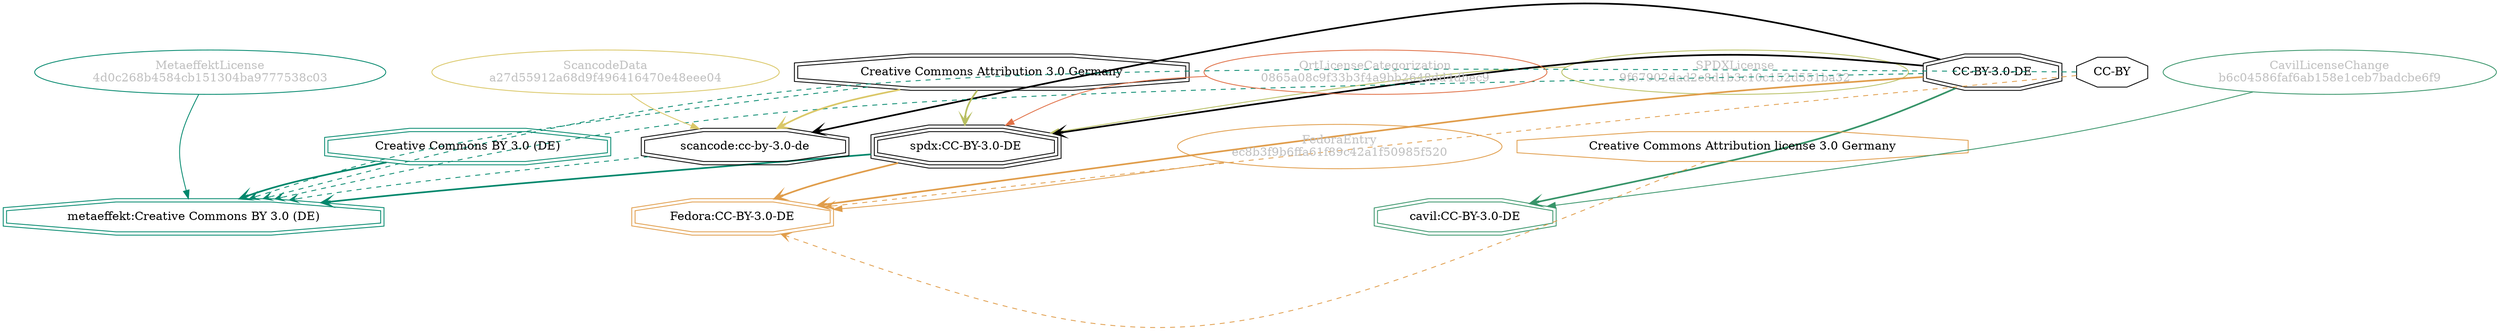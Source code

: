 strict digraph {
    node [shape=box];
    graph [splines=curved];
    812 [label="SPDXLicense\n9f67902dad2c8d1b3c10c152d551ba32"
        ,fontcolor=gray
        ,color="#b8bf62"
        ,fillcolor="beige;1"
        ,shape=ellipse];
    813 [label="spdx:CC-BY-3.0-DE"
        ,shape=tripleoctagon];
    814 [label="CC-BY-3.0-DE"
        ,shape=doubleoctagon];
    815 [label="Creative Commons Attribution 3.0 Germany"
        ,shape=doubleoctagon];
    6060 [label="CC-BY"
         ,shape=octagon];
    6075 [label="FedoraEntry\nec8b3f9b6ffa61f89c42a1f50985f520"
         ,fontcolor=gray
         ,color="#e09d4b"
         ,fillcolor="beige;1"
         ,shape=ellipse];
    6076 [label="Fedora:CC-BY-3.0-DE"
         ,color="#e09d4b"
         ,shape=doubleoctagon];
    6077 [label="Creative Commons Attribution license 3.0 Germany"
         ,color="#e09d4b"
         ,shape=octagon];
    13257 [label="ScancodeData\na27d55912a68d9f496416470e48eee04"
          ,fontcolor=gray
          ,color="#dac767"
          ,fillcolor="beige;1"
          ,shape=ellipse];
    13258 [label="scancode:cc-by-3.0-de"
          ,shape=doubleoctagon];
    28568 [label="OrtLicenseCategorization\n0865a08c9f33b3f4a9bb2648dd4dbec9"
          ,fontcolor=gray
          ,color="#e06f45"
          ,fillcolor="beige;1"
          ,shape=ellipse];
    36543 [label="CavilLicenseChange\nb6c04586faf6ab158e1ceb7badcbe6f9"
          ,fontcolor=gray
          ,color="#379469"
          ,fillcolor="beige;1"
          ,shape=ellipse];
    36544 [label="cavil:CC-BY-3.0-DE"
          ,color="#379469"
          ,shape=doubleoctagon];
    40290 [label="MetaeffektLicense\n4d0c268b4584cb151304ba9777538c03"
          ,fontcolor=gray
          ,color="#00876c"
          ,fillcolor="beige;1"
          ,shape=ellipse];
    40291 [label="metaeffekt:Creative Commons BY 3.0 (DE)"
          ,color="#00876c"
          ,shape=doubleoctagon];
    40292 [label="Creative Commons BY 3.0 (DE)"
          ,color="#00876c"
          ,shape=doubleoctagon];
    812 -> 813 [weight=0.5
               ,color="#b8bf62"];
    813 -> 6076 [style=bold
                ,arrowhead=vee
                ,weight=0.7
                ,color="#e09d4b"];
    813 -> 40291 [style=bold
                 ,arrowhead=vee
                 ,weight=0.7
                 ,color="#00876c"];
    814 -> 813 [style=bold
               ,arrowhead=vee
               ,weight=0.7];
    814 -> 6076 [style=bold
                ,arrowhead=vee
                ,weight=0.7
                ,color="#e09d4b"];
    814 -> 13258 [style=bold
                 ,arrowhead=vee
                 ,weight=0.7];
    814 -> 36544 [style=bold
                 ,arrowhead=vee
                 ,weight=0.7
                 ,color="#379469"];
    814 -> 36544 [style=bold
                 ,arrowhead=vee
                 ,weight=0.7
                 ,color="#379469"];
    814 -> 40291 [style=dashed
                 ,arrowhead=vee
                 ,weight=0.5
                 ,color="#00876c"];
    815 -> 813 [style=bold
               ,arrowhead=vee
               ,weight=0.7
               ,color="#b8bf62"];
    815 -> 13258 [style=bold
                 ,arrowhead=vee
                 ,weight=0.7
                 ,color="#dac767"];
    815 -> 40291 [style=dashed
                 ,arrowhead=vee
                 ,weight=0.5
                 ,color="#00876c"];
    6060 -> 6076 [style=dashed
                 ,arrowhead=vee
                 ,weight=0.5
                 ,color="#e09d4b"];
    6060 -> 40291 [style=dashed
                  ,arrowhead=vee
                  ,weight=0.5
                  ,color="#00876c"];
    6075 -> 6076 [weight=0.5
                 ,color="#e09d4b"];
    6077 -> 6076 [style=dashed
                 ,arrowhead=vee
                 ,weight=0.5
                 ,color="#e09d4b"];
    13257 -> 13258 [weight=0.5
                   ,color="#dac767"];
    13258 -> 40291 [style=dashed
                   ,arrowhead=vee
                   ,weight=0.5
                   ,color="#00876c"];
    28568 -> 813 [weight=0.5
                 ,color="#e06f45"];
    36543 -> 36544 [weight=0.5
                   ,color="#379469"];
    40290 -> 40291 [weight=0.5
                   ,color="#00876c"];
    40292 -> 40291 [style=bold
                   ,arrowhead=vee
                   ,weight=0.7
                   ,color="#00876c"];
}
